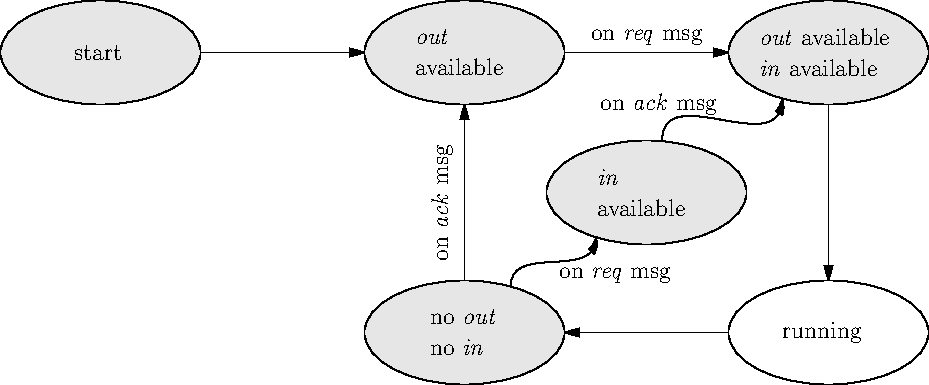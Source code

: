 size(20cm, 0);
unitsize(20, 0);
defaultpen(fontsize(13pt));

real shiftSizeUnit = 7;

picture fillEllipse(path pthEllipse, string s="", real pagewidth = 50pt, pen p=white)
{
    picture pic;
    pair ptCenter = midpoint(point(pthEllipse,0)--point(pthEllipse,2));
    label(ptCenter, minipage(s, pagewidth));
    filldraw(pic, pthEllipse, p);
    return pic;
}

path genEllipse(pair pos=(0,0), real a=2.5, real b = 1.3)
{
    return ellipse(pos, a, b);
}

picture drawCurveDonw2Up(string s, pair ptDown, pair ptUp, pair dir=NW)
{
    picture pic;
    path mypath = ptDown{up}..{up}ptUp;
    draw(pic, mypath, Arrow);
    label(midpoint(mypath), s, dir);
    return pic;
}

real xshift = 1.3shiftSizeUnit;
real yshift = -shiftSizeUnit;
pair ptOutRready = (xshift, 0);
pair ptOutInReady = (2xshift, 0);
pair ptNoOutIn = (xshift, yshift);
pair ptRunning = (2xshift, yshift);
pair ptInReady = midpoint(ptOutRready--ptOutInReady--ptNoOutIn--ptRunning);

path nodeStart = genEllipse();
path nodeOutReady = shift(ptOutRready)*genEllipse();
path nodeOutInReady = shift(ptOutInReady)*genEllipse();
path nodeNoOutIn = shift(ptNoOutIn)*genEllipse();
path nodeRunning = shift(ptRunning)*genEllipse();
path nodeInReady = shift(ptInReady)*genEllipse();

dot();

pair ptNoOutInRightUp = intersectionpoint(nodeNoOutIn, ptNoOutIn--(ptNoOutIn+(5,5)));
pair ptInReadyLeftDwon = intersectionpoint(nodeInReady, ptInReady--(ptNoOutIn+(-5,-5)));
pair ptInReadyRightUp = intersectionpoint(nodeInReady, ptInReady--(ptNoOutIn+(5,5)));
pair ptOutInReadyLeftDwon = intersectionpoint(nodeOutInReady, ptOutInReady--(ptOutInReady+(-5,-5)));

picture startPic = fillEllipse(nodeStart, "\quad start", lightgray);
add(startPic);

picture outReadyPic = fillEllipse(nodeOutReady, "\emph{out}\\available", lightgray);
add(outReadyPic);

picture outInReadyPic = fillEllipse(nodeOutInReady, "\emph{out} available\\\emph{in} available", 70pt, lightgray);
add(outInReadyPic);

picture noOutInPic = fillEllipse(nodeNoOutIn, "no \emph{out}\\ no \emph{in}", 35pt, lightgray);
add(noOutInPic);

picture runningPic = fillEllipse(nodeRunning, "\quad running", 70pt);
add(runningPic);

picture inReadyPic = fillEllipse(nodeInReady, "\emph{in}\\available", lightgray);
add(inReadyPic);

picture curvePic0 = drawCurveDonw2Up("on \emph{req} msg", ptNoOutInRightUp, ptInReadyLeftDwon, SE);
add(curvePic0);
picture curvePic1 = drawCurveDonw2Up("on \emph{ack} msg", ptInReadyRightUp, ptOutInReadyLeftDwon);
add(curvePic1);

path start2outReady = point(startPic, E)--point(outReadyPic, W);
draw(start2outReady, Arrow);

path outReady2OutInReady = point(outReadyPic, E)--point(outInReadyPic, W);
draw(outReady2OutInReady, Arrow);
label("on \emph{req} msg", midpoint(outReady2OutInReady), up);

path outInReady2Running = point(outInReadyPic, S)--point(runningPic, N);
draw(outInReady2Running, Arrow);

path running2NoOutIn = point(runningPic, W)--point(noOutInPic, E);
draw(running2NoOutIn, Arrow);

path noOutIn2Ready = point(noOutInPic, N)--point(outReadyPic, S);
draw(noOutIn2Ready, Arrow);


picture labelpic;
size(labelpic, 0.2cm, 0);
pair labelPos = midpoint(point(outReadyPic, S)--point(noOutInPic, N));
label(labelpic, "on \emph{ack} msg", labelPos, left);
labelpic = shift(0.72shiftSizeUnit, -1.6shiftSizeUnit)*rotate(90)*labelpic;
add(labelpic);

